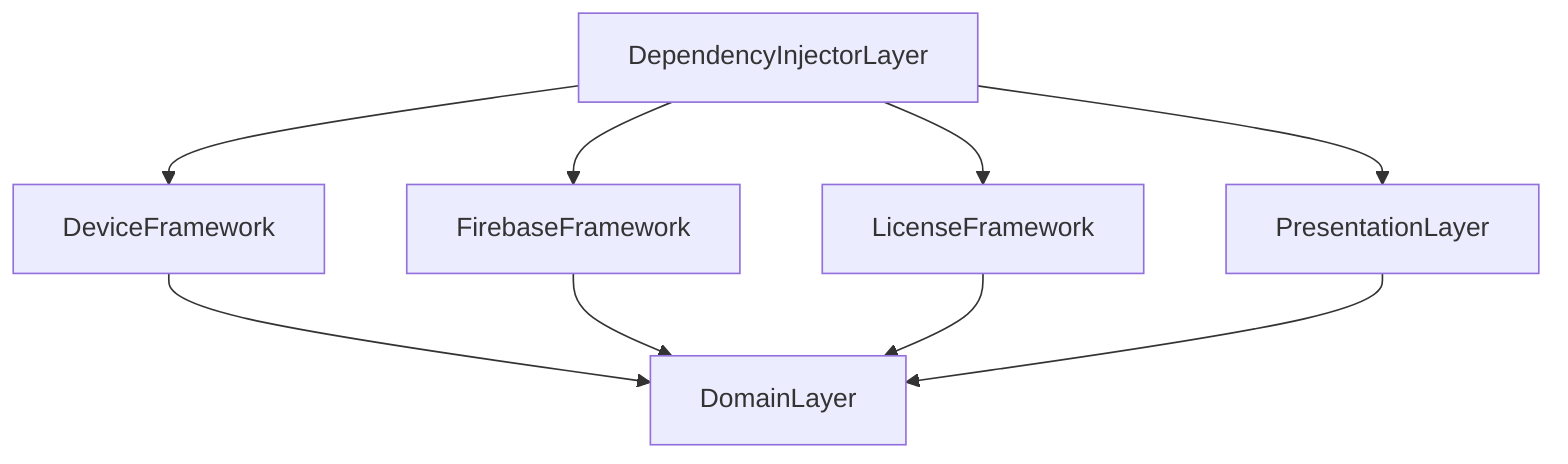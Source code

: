 flowchart TD
    DependencyInjectorLayer-->DeviceFramework
    DependencyInjectorLayer-->FirebaseFramework
    DependencyInjectorLayer-->LicenseFramework
    DependencyInjectorLayer-->PresentationLayer
    DeviceFramework-->DomainLayer
    DomainLayer
    FirebaseFramework-->DomainLayer
    LicenseFramework-->DomainLayer
    PresentationLayer-->DomainLayer